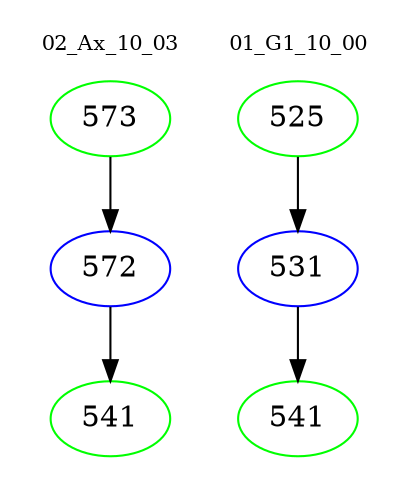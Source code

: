 digraph{
subgraph cluster_0 {
color = white
label = "02_Ax_10_03";
fontsize=10;
T0_573 [label="573", color="green"]
T0_573 -> T0_572 [color="black"]
T0_572 [label="572", color="blue"]
T0_572 -> T0_541 [color="black"]
T0_541 [label="541", color="green"]
}
subgraph cluster_1 {
color = white
label = "01_G1_10_00";
fontsize=10;
T1_525 [label="525", color="green"]
T1_525 -> T1_531 [color="black"]
T1_531 [label="531", color="blue"]
T1_531 -> T1_541 [color="black"]
T1_541 [label="541", color="green"]
}
}
